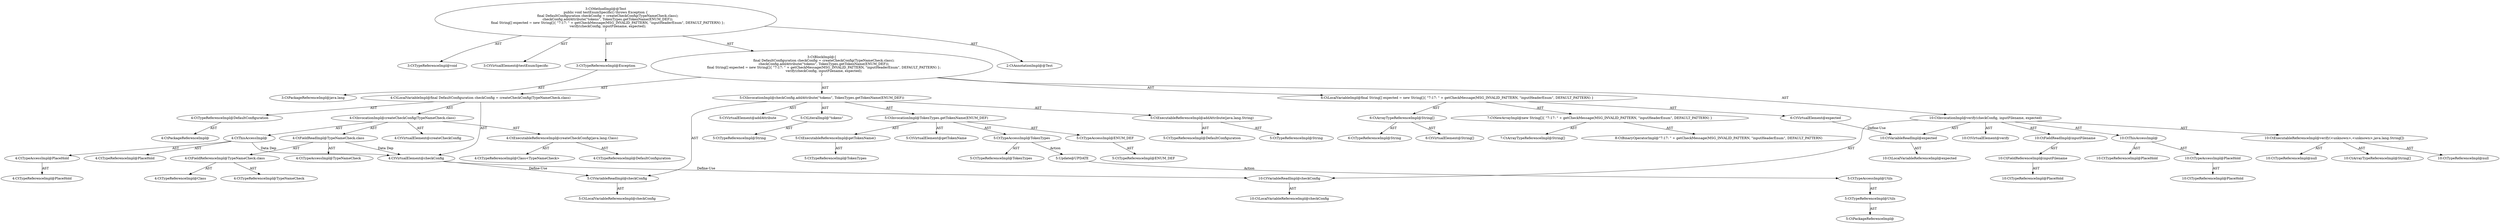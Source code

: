 digraph "testEnumSpecific#?" {
0 [label="3:CtTypeReferenceImpl@void" shape=ellipse]
1 [label="3:CtVirtualElement@testEnumSpecific" shape=ellipse]
2 [label="3:CtTypeReferenceImpl@Exception" shape=ellipse]
3 [label="3:CtPackageReferenceImpl@java.lang" shape=ellipse]
4 [label="4:CtTypeReferenceImpl@DefaultConfiguration" shape=ellipse]
5 [label="4:CtPackageReferenceImpl@" shape=ellipse]
6 [label="4:CtExecutableReferenceImpl@createCheckConfig(java.lang.Class)" shape=ellipse]
7 [label="4:CtTypeReferenceImpl@DefaultConfiguration" shape=ellipse]
8 [label="4:CtTypeReferenceImpl@Class<TypeNameCheck>" shape=ellipse]
9 [label="4:CtVirtualElement@createCheckConfig" shape=ellipse]
10 [label="4:CtTypeAccessImpl@PlaceHold" shape=ellipse]
11 [label="4:CtTypeReferenceImpl@PlaceHold" shape=ellipse]
12 [label="4:CtThisAccessImpl@" shape=ellipse]
13 [label="4:CtTypeReferenceImpl@PlaceHold" shape=ellipse]
14 [label="4:CtFieldReferenceImpl@TypeNameCheck.class" shape=ellipse]
15 [label="4:CtTypeReferenceImpl@TypeNameCheck" shape=ellipse]
16 [label="4:CtTypeReferenceImpl@Class" shape=ellipse]
17 [label="4:CtFieldReadImpl@TypeNameCheck.class" shape=ellipse]
18 [label="4:CtTypeAccessImpl@TypeNameCheck" shape=ellipse]
19 [label="4:CtInvocationImpl@createCheckConfig(TypeNameCheck.class)" shape=ellipse]
20 [label="4:CtVirtualElement@checkConfig" shape=ellipse]
21 [label="4:CtLocalVariableImpl@final DefaultConfiguration checkConfig = createCheckConfig(TypeNameCheck.class)" shape=ellipse]
22 [label="5:CtExecutableReferenceImpl@addAttribute(java.lang.String)" shape=ellipse]
23 [label="5:CtTypeReferenceImpl@DefaultConfiguration" shape=ellipse]
24 [label="5:CtTypeReferenceImpl@String" shape=ellipse]
25 [label="5:CtVirtualElement@addAttribute" shape=ellipse]
26 [label="5:CtVariableReadImpl@checkConfig" shape=ellipse]
27 [label="5:CtLocalVariableReferenceImpl@checkConfig" shape=ellipse]
28 [label="5:CtLiteralImpl@\"tokens\"" shape=ellipse]
29 [label="5:CtTypeReferenceImpl@String" shape=ellipse]
30 [label="5:CtExecutableReferenceImpl@getTokenName()" shape=ellipse]
31 [label="5:CtTypeReferenceImpl@TokenTypes" shape=ellipse]
32 [label="5:CtVirtualElement@getTokenName" shape=ellipse]
33 [label="5:CtTypeAccessImpl@TokenTypes" shape=ellipse]
34 [label="5:CtTypeReferenceImpl@TokenTypes" shape=ellipse]
35 [label="5:CtTypeAccessImpl@ENUM_DEF" shape=ellipse]
36 [label="5:CtTypeReferenceImpl@ENUM_DEF" shape=ellipse]
37 [label="5:CtInvocationImpl@TokenTypes.getTokenName(ENUM_DEF)" shape=ellipse]
38 [label="5:CtInvocationImpl@checkConfig.addAttribute(\"tokens\", TokenTypes.getTokenName(ENUM_DEF))" shape=ellipse]
39 [label="6:CtVirtualElement@String[]" shape=ellipse]
40 [label="6:CtArrayTypeReferenceImpl@String[]" shape=ellipse]
41 [label="6:CtTypeReferenceImpl@String" shape=ellipse]
42 [label="7:CtNewArrayImpl@new String[]\{ \"7:17: \" + getCheckMessage(MSG_INVALID_PATTERN, \"inputHeaderEnum\", DEFAULT_PATTERN) \}" shape=ellipse]
43 [label="7:CtArrayTypeReferenceImpl@String[]" shape=ellipse]
44 [label="8:CtBinaryOperatorImpl@\"7:17: \" + getCheckMessage(MSG_INVALID_PATTERN, \"inputHeaderEnum\", DEFAULT_PATTERN)" shape=ellipse]
45 [label="6:CtVirtualElement@expected" shape=ellipse]
46 [label="6:CtLocalVariableImpl@final String[] expected = new String[]\{ \"7:17: \" + getCheckMessage(MSG_INVALID_PATTERN, \"inputHeaderEnum\", DEFAULT_PATTERN) \}" shape=ellipse]
47 [label="10:CtExecutableReferenceImpl@verify(<unknown>,<unknown>,java.lang.String[])" shape=ellipse]
48 [label="10:CtTypeReferenceImpl@null" shape=ellipse]
49 [label="10:CtTypeReferenceImpl@null" shape=ellipse]
50 [label="10:CtArrayTypeReferenceImpl@String[]" shape=ellipse]
51 [label="10:CtVirtualElement@verify" shape=ellipse]
52 [label="10:CtTypeAccessImpl@PlaceHold" shape=ellipse]
53 [label="10:CtTypeReferenceImpl@PlaceHold" shape=ellipse]
54 [label="10:CtThisAccessImpl@" shape=ellipse]
55 [label="10:CtTypeReferenceImpl@PlaceHold" shape=ellipse]
56 [label="10:CtVariableReadImpl@checkConfig" shape=ellipse]
57 [label="10:CtLocalVariableReferenceImpl@checkConfig" shape=ellipse]
58 [label="10:CtFieldReferenceImpl@inputFilename" shape=ellipse]
59 [label="10:CtTypeReferenceImpl@PlaceHold" shape=ellipse]
60 [label="10:CtFieldReadImpl@inputFilename" shape=ellipse]
61 [label="10:CtVariableReadImpl@expected" shape=ellipse]
62 [label="10:CtLocalVariableReferenceImpl@expected" shape=ellipse]
63 [label="10:CtInvocationImpl@verify(checkConfig, inputFilename, expected)" shape=ellipse]
64 [label="3:CtBlockImpl@\{
    final DefaultConfiguration checkConfig = createCheckConfig(TypeNameCheck.class);
    checkConfig.addAttribute(\"tokens\", TokenTypes.getTokenName(ENUM_DEF));
    final String[] expected = new String[]\{ \"7:17: \" + getCheckMessage(MSG_INVALID_PATTERN, \"inputHeaderEnum\", DEFAULT_PATTERN) \};
    verify(checkConfig, inputFilename, expected);
\}" shape=ellipse]
65 [label="3:CtMethodImpl@@Test
public void testEnumSpecific() throws Exception \{
    final DefaultConfiguration checkConfig = createCheckConfig(TypeNameCheck.class);
    checkConfig.addAttribute(\"tokens\", TokenTypes.getTokenName(ENUM_DEF));
    final String[] expected = new String[]\{ \"7:17: \" + getCheckMessage(MSG_INVALID_PATTERN, \"inputHeaderEnum\", DEFAULT_PATTERN) \};
    verify(checkConfig, inputFilename, expected);
\}" shape=ellipse]
66 [label="2:CtAnnotationImpl@@Test" shape=ellipse]
67 [label="5:Update@UPDATE" shape=ellipse]
68 [label="5:CtPackageReferenceImpl@" shape=ellipse]
69 [label="5:CtTypeReferenceImpl@Utils" shape=ellipse]
70 [label="5:CtTypeAccessImpl@Utils" shape=ellipse]
2 -> 3 [label="AST"];
4 -> 5 [label="AST"];
6 -> 7 [label="AST"];
6 -> 8 [label="AST"];
10 -> 11 [label="AST"];
12 -> 13 [label="AST"];
12 -> 10 [label="AST"];
12 -> 20 [label="Data Dep"];
14 -> 15 [label="AST"];
14 -> 16 [label="AST"];
17 -> 18 [label="AST"];
17 -> 14 [label="AST"];
17 -> 20 [label="Data Dep"];
19 -> 9 [label="AST"];
19 -> 12 [label="AST"];
19 -> 6 [label="AST"];
19 -> 17 [label="AST"];
20 -> 26 [label="Define-Use"];
20 -> 56 [label="Define-Use"];
21 -> 20 [label="AST"];
21 -> 4 [label="AST"];
21 -> 19 [label="AST"];
22 -> 23 [label="AST"];
22 -> 24 [label="AST"];
26 -> 27 [label="AST"];
28 -> 29 [label="AST"];
30 -> 31 [label="AST"];
33 -> 34 [label="AST"];
33 -> 67 [label="Action"];
35 -> 36 [label="AST"];
37 -> 32 [label="AST"];
37 -> 33 [label="AST"];
37 -> 30 [label="AST"];
37 -> 35 [label="AST"];
38 -> 25 [label="AST"];
38 -> 26 [label="AST"];
38 -> 22 [label="AST"];
38 -> 28 [label="AST"];
38 -> 37 [label="AST"];
40 -> 39 [label="AST"];
40 -> 41 [label="AST"];
42 -> 43 [label="AST"];
42 -> 44 [label="AST"];
45 -> 61 [label="Define-Use"];
46 -> 45 [label="AST"];
46 -> 40 [label="AST"];
46 -> 42 [label="AST"];
47 -> 48 [label="AST"];
47 -> 49 [label="AST"];
47 -> 50 [label="AST"];
52 -> 53 [label="AST"];
54 -> 55 [label="AST"];
54 -> 52 [label="AST"];
56 -> 57 [label="AST"];
58 -> 59 [label="AST"];
60 -> 58 [label="AST"];
61 -> 62 [label="AST"];
63 -> 51 [label="AST"];
63 -> 54 [label="AST"];
63 -> 47 [label="AST"];
63 -> 56 [label="AST"];
63 -> 60 [label="AST"];
63 -> 61 [label="AST"];
64 -> 21 [label="AST"];
64 -> 38 [label="AST"];
64 -> 46 [label="AST"];
64 -> 63 [label="AST"];
65 -> 1 [label="AST"];
65 -> 66 [label="AST"];
65 -> 0 [label="AST"];
65 -> 2 [label="AST"];
65 -> 64 [label="AST"];
67 -> 70 [label="Action"];
69 -> 68 [label="AST"];
70 -> 69 [label="AST"];
}
